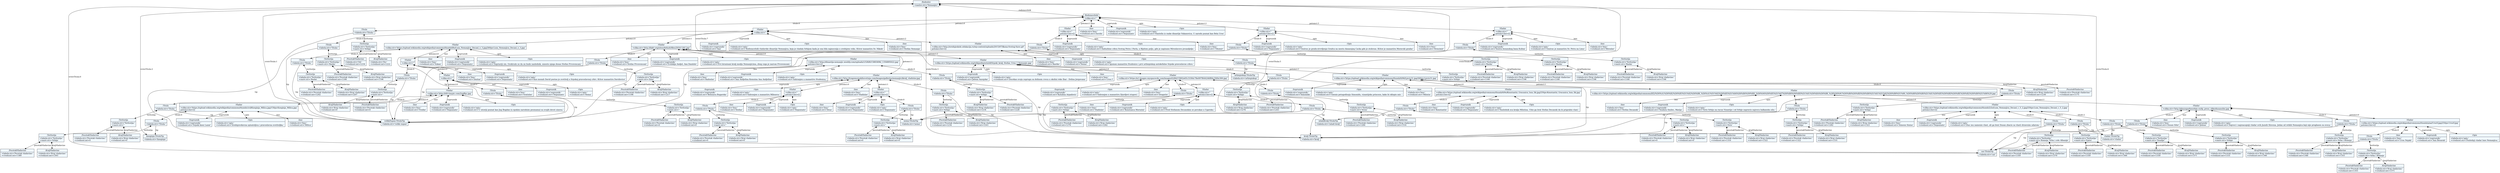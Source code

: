 
    digraph xtext {
    fontname = "Bitstream Vera Sans"
    fontsize = 8
    node[
        shape=record,
        style=filled,
        fillcolor=aliceblue
    ]
    nodesep = 0.3
    edge[dir=black,arrowtail=empty]


68689088 -> 68752776 [label="vrsteTitula:0" arrowtail=diamond dir=both]
68752776[label="{car:TitulaTip|+labela:str='car'\l}"]
68689088 -> 68920656 [label="vrsteTitula:1" arrowtail=diamond dir=both]
68920656[label="{velikiZupan:TitulaTip|+labela:str='veliki zupan'\l}"]
68689088 -> 68920992 [label="vrsteTitula:2" arrowtail=diamond dir=both]
68920992[label="{kneginja:TitulaTip|+labela:str='kneginja'\l}"]
68689088 -> 68921328 [label="vrsteTitula:3" arrowtail=diamond dir=both]
68921328[label="{kralj:TitulaTip|+labela:str='kralj'\l}"]
68689088 -> 68921384 [label="vrsteTitula:4" arrowtail=diamond dir=both]
68921384[label="{nema:TitulaTip|+labela:str='nema'\l}"]
68689088 -> 68921552 [label="vrsteTitula:5" arrowtail=diamond dir=both]
68921552[label="{mladiKralj:TitulaTip|+labela:str='mladi kralj'\l}"]
68689088 -> 68921664 [label="vrsteTitula:6" arrowtail=diamond dir=both]
68921664[label="{vladar:TitulaTip|+labela:str='vladar'\l}"]
68689088 -> 68921776 [label="vrsteTitula:7" arrowtail=diamond dir=both]
68921776[label="{arhiepiskop:TitulaTip|+labela:str='arhiepiskop'\l}"]
68689088 -> 68753224 [label="rodonacelnik" arrowtail=diamond dir=both]
68753224 -> 68922000 [label="ime" arrowtail=diamond dir=both]
68922000[label="{:Ime|+labela:str='Ime:'\l+vrednost:str='Zavida'\l}"]
68753224 -> 68922112 [label="supruznik" arrowtail=diamond dir=both]
68922112[label="{:Supruznik|+labela:str='supruznik:'\l+vrednost:str='Nepoznato'\l}"]
68753224 -> 68922056 [label="opis" arrowtail=diamond dir=both]
68922056[label="{:Opis|+labela:str='opis:'\l+vrednost:str='Vlastelin iz raske dinastije Vukanovica. U narodu poznat kao Bela Uros'\l}"]
68753224 -> 68922336 [label="titule:0" arrowtail=diamond dir=both]
68922336 -> 68752776 [label="tip" ]
68922336 -> 68922616 [label="teritorija" arrowtail=diamond dir=both]
68922616 -> 68922784 [label="pocetakVladavine" arrowtail=diamond dir=both]
68922784[label="{:PocetakVladavine|+labela:str='Od:'\l+vrednost:int=1234\l}"]
68922616 -> 68922896 [label="krajVladavine" arrowtail=diamond dir=both]
68922896[label="{:KrajVladavine|+labela:str='Do:'\l+vrednost:int=1222\l}"]
68922616[label="{:Teritorija|+labela:str='Teritorija:'\l+naziv:str='Srbija'\l}"]
68922336[label="{:Titula|+labela:str='Titula:'\l}"]
68753224 -> 68922504 [label="potomci:0" arrowtail=diamond dir=both]
68922504 -> 68922728 [label="ime" arrowtail=diamond dir=both]
68922728[label="{:Ime|+labela:str='Ime:'\l+vrednost:str='Stefan Nemanja'\l}"]
68922504 -> 68923120 [label="supruznik" arrowtail=diamond dir=both]
68923120[label="{:Supruznik|+labela:str='supruznik:'\l+vrednost:str='Ana'\l}"]
68922504 -> 68922952 [label="opis" arrowtail=diamond dir=both]
68922952[label="{:Opis|+labela:str='opis:'\l+vrednost:str='Rodonacelnik vladarske dinastije Nemanjica, koja je vladala Srbijom kada je ona bila najmocnija u srednjem veku. Ktiror manastira Sv. Nikole'\l}"]
68922504 -> 68923176 [label="titule:0" arrowtail=diamond dir=both]
68923176 -> 68920656 [label="tip" ]
68923176 -> 68997416 [label="teritorija" arrowtail=diamond dir=both]
68997416 -> 68997584 [label="pocetakVladavine" arrowtail=diamond dir=both]
68997584[label="{:PocetakVladavine|+labela:str='Pocetak vladavine:'\l+vrednost:int=1166\l}"]
68997416 -> 68997696 [label="krajVladavine" arrowtail=diamond dir=both]
68997696[label="{:KrajVladavine|+labela:str='Kraj vladavine:'\l+vrednost:int=1196\l}"]
68997416[label="{:Teritorija|+labela:str='Teritorija:'\l+naziv:str='Raska'\l}"]
68923176[label="{:Titula|+labela:str='Titula:'\l}"]
68922504 -> 68997304 [label="potomci:0" arrowtail=diamond dir=both]
68997304 -> 68997528 [label="ime" arrowtail=diamond dir=both]
68997528[label="{:Ime|+labela:str='Ime:'\l+vrednost:str='Vukan'\l}"]
68997304 -> 68997808 [label="supruznik" arrowtail=diamond dir=both]
68997808[label="{:Supruznik|+labela:str='supruznik:'\l+vrednost:str='Nepoznato'\l}"]
68997304 -> 68997752 [label="opis" arrowtail=diamond dir=both]
68997752[label="{:Opis|+labela:str='opis:'\l+vrednost:str='Najstariji sin. Ocekivalo se da on bude naslednik, umesto njega dosao Stefan Prvovencani.'\l}"]
68997304 -> 68998032 [label="titule:0" arrowtail=diamond dir=both]
68998032 -> 68920656 [label="tip" ]
68998032 -> 68998312 [label="teritorija" arrowtail=diamond dir=both]
68998312 -> 68998480 [label="pocetakVladavine" arrowtail=diamond dir=both]
68998480[label="{:PocetakVladavine|+labela:str='Pocetak vladavine:'\l+vrednost:int=1202\l}"]
68998312 -> 68998592 [label="krajVladavine" arrowtail=diamond dir=both]
68998592[label="{:KrajVladavine|+labela:str='Kraj vladavine:'\l+vrednost:int=1207\l}"]
68998312[label="{:Teritorija|+labela:str='Teritorija:'\l+naziv:str='Raska'\l}"]
68998032[label="{:Titula|+labela:str='Titula:'\l}"]
68997304 -> 68998200 [label="potomci:0" arrowtail=diamond dir=both]
68998200 -> 68998424 [label="ime" arrowtail=diamond dir=both]
68998424[label="{:Ime|+labela:str='Ime:'\l+vrednost:str='Dmitar'\l}"]
68998200 -> 68998704 [label="supruznik" arrowtail=diamond dir=both]
68998704[label="{:Supruznik|+labela:str='supruznik:'\l+vrednost:str='Nepoznato'\l}"]
68998200 -> 68998648 [label="opis" arrowtail=diamond dir=both]
68998648[label="{:Opis|+labela:str='opis:'\l+vrednost:str='Kao monah David postao je svetitelj u Srpskoj pravoslavnoj crkvi. Ktitor manastira Davidovice'\l}"]
68998200 -> 68998928 [label="titule:0" arrowtail=diamond dir=both]
68998928 -> 68920656 [label="tip" ]
68998928 -> 68999208 [label="teritorija" arrowtail=diamond dir=both]
68999208 -> 68999376 [label="pocetakVladavine" arrowtail=diamond dir=both]
68999376[label="{:PocetakVladavine|+labela:str='Pocetak vladavine:'\l+vrednost:int=0\l}"]
68999208 -> 68999432 [label="krajVladavine" arrowtail=diamond dir=both]
68999432[label="{:KrajVladavine|+labela:str='Kraj vladavine:'\l+vrednost:int=0\l}"]
68999208[label="{:Teritorija|+labela:str='Teritorija:'\l+naziv:str=''\l}"]
68998928[label="{:Titula|+labela:str='Titula:'\l}"]
68998200 -> 68999096 [label="potomci:0" arrowtail=diamond dir=both]
68999096 -> 68999320 [label="ime" arrowtail=diamond dir=both]
68999320[label="{:Ime|+labela:str='Ime:'\l+vrednost:str='Vratislav'\l}"]
68999096 -> 68999544 [label="supruznik" arrowtail=diamond dir=both]
68999544[label="{:Supruznik|+labela:str='supruznik:'\l+vrednost:str='Nepoznato'\l}"]
68999096 -> 68999488 [label="opis" arrowtail=diamond dir=both]
68999488[label="{:Opis|+labela:str='opis:'\l+vrednost:str='Nema'\l}"]
68999096 -> 68999656 [label="titule:0" arrowtail=diamond dir=both]
68999656 -> 68920656 [label="tip" ]
68999656 -> 69000048 [label="teritorija" arrowtail=diamond dir=both]
69000048 -> 69000216 [label="pocetakVladavine" arrowtail=diamond dir=both]
69000216[label="{:PocetakVladavine|+labela:str='Pocetak vladavine:'\l+vrednost:int=0\l}"]
69000048 -> 69000272 [label="krajVladavine" arrowtail=diamond dir=both]
69000272[label="{:KrajVladavine|+labela:str='Kraj vladavine:'\l+vrednost:int=0\l}"]
69000048[label="{:Teritorija|+labela:str='Teritorija:'\l+naziv:str=''\l}"]
68999656[label="{:Titula|+labela:str='Titula:'\l}"]
68999096 -> 68999880 [label="potomci:0" arrowtail=diamond dir=both]
68999880 -> 69000160 [label="ime" arrowtail=diamond dir=both]
69000160[label="{:Ime|+labela:str='Ime:'\l+vrednost:str='Vratko'\l}"]
68999880 -> 69000384 [label="supruznik" arrowtail=diamond dir=both]
69000384[label="{:Supruznik|+labela:str='supruznik:'\l+vrednost:str='Nepoznato'\l}"]
68999880 -> 69000328 [label="opis" arrowtail=diamond dir=both]
69000328[label="{:Opis|+labela:str='opis:'\l+vrednost:str='U istoriji poznat kao Jug Bogdan (u epskim narodnim pesmama) sa svojih devet sinova.'\l}"]
68999880 -> 69000608 [label="titule:0" arrowtail=diamond dir=both]
69000608 -> 68920656 [label="tip" ]
69000608 -> 69000888 [label="teritorija" arrowtail=diamond dir=both]
69000888 -> 69001056 [label="pocetakVladavine" arrowtail=diamond dir=both]
69001056[label="{:PocetakVladavine|+labela:str='Pocetak vladavine:'\l+vrednost:int=0\l}"]
69000888 -> 69001112 [label="krajVladavine" arrowtail=diamond dir=both]
69001112[label="{:KrajVladavine|+labela:str='Kraj vladavine:'\l+vrednost:int=0\l}"]
69000888[label="{:Teritorija|+labela:str='Teritorija:'\l+naziv:str=''\l}"]
69000608[label="{:Titula|+labela:str='Titula:'\l}"]
68999880 -> 69000776 [label="potomci:0" arrowtail=diamond dir=both]
69000776 -> 69001000 [label="ime" arrowtail=diamond dir=both]
69001000[label="{:Ime|+labela:str='Ime:'\l+vrednost:str='Milica'\l}"]
69000776 -> 69001168 [label="supruznik" arrowtail=diamond dir=both]
69001168[label="{:Supruznik|+labela:str='supruznik:'\l+vrednost:str='Srpski knez Lazar'\l}"]
69000776 -> 69005384 [label="opis" arrowtail=diamond dir=both]
69005384[label="{:Opis|+labela:str='opis:'\l+vrednost:str='Srednjovekovna spisateljica i pravoslavna svetiteljka.'\l}"]
69000776 -> 69005608 [label="titule:0" arrowtail=diamond dir=both]
69005608 -> 68920992 [label="tip" ]
69005608 -> 69005888 [label="teritorija" arrowtail=diamond dir=both]
69005888 -> 69006056 [label="pocetakVladavine" arrowtail=diamond dir=both]
69006056[label="{:PocetakVladavine|+labela:str='Pocetak vladavine:'\l+vrednost:int=1389\l}"]
69005888 -> 69006168 [label="krajVladavine" arrowtail=diamond dir=both]
69006168[label="{:KrajVladavine|+labela:str='Kraj vladavine:'\l+vrednost:int=1393\l}"]
69005888[label="{:Teritorija|+labela:str='Teritorija:'\l+naziv:str='Srbija'\l}"]
69005608[label="{:Titula|+labela:str='Titula:'\l}"]
69000776[label="{:Vladar|+slika:str='https://upload.wikimedia.org/wikipedia/commons/thumb/c/cd/Kneginja_Milica.jpg/150px-Kneginja_Milica.jpg'\lpotomci:list=[]\l}"]
68999880[label="{:Vladar|+slika:str='http://i49.tinypic.com/2zgffqc.jpg'\l}"]
68999096[label="{:Vladar|+slika:str=''\l}"]
68998200[label="{:Vladar|+slika:str=''\l}"]
68997304[label="{:Vladar|+slika:str='https://upload.wikimedia.org/wikipedia/commons/thumb/f/fe/Loza_Nemanjica_Decani_e_3.jpg/260px-Loza_Nemanjica_Decani_e_3.jpg'\l}"]
68922504 -> 68997472 [label="potomci:1" arrowtail=diamond dir=both]
68997472 -> 68998368 [label="ime" arrowtail=diamond dir=both]
68998368[label="{:Ime|+labela:str='Ime:'\l+vrednost:str='Stefan Prvovencani'\l}"]
68997472 -> 68999264 [label="supruznik" arrowtail=diamond dir=both]
68999264[label="{:Supruznik|+labela:str='supruznik:'\l+vrednost:str='Evdokija Andjel, Ana Dandolo'\l}"]
68997472 -> 68998872 [label="opis" arrowtail=diamond dir=both]
68998872[label="{:Opis|+labela:str='opis:'\l+vrednost:str='Prvi krunisani kralj medju Nemanjicima, zbog cega je nazvan Prvovencani.'\l}"]
68997472 -> 69000104 [label="titule:0" arrowtail=diamond dir=both]
69000104 -> 68920656 [label="tip" ]
69000104 -> 69006000 [label="teritorija" arrowtail=diamond dir=both]
69006000 -> 69006336 [label="pocetakVladavine" arrowtail=diamond dir=both]
69006336[label="{:PocetakVladavine|+labela:str='Pocetak vladavine:'\l+vrednost:int=1196\l}"]
69006000 -> 69006448 [label="krajVladavine" arrowtail=diamond dir=both]
69006448[label="{:KrajVladavine|+labela:str='Kraj vladavine:'\l+vrednost:int=1217\l}"]
69006000[label="{:Teritorija|+labela:str='Teritorija:'\l+naziv:str='Zeta'\l}"]
69000104[label="{:Titula|+labela:str='Titula:'\l}"]
68997472 -> 69005776 [label="potomci:0" arrowtail=diamond dir=both]
69005776 -> 69006280 [label="ime" arrowtail=diamond dir=both]
69006280[label="{:Ime|+labela:str='Ime:'\l+vrednost:str='Radoslav'\l}"]
69005776 -> 69006560 [label="supruznik" arrowtail=diamond dir=both]
69006560[label="{:Supruznik|+labela:str='supruznik:'\l+vrednost:str='Ana Andjelina Komnina Ana Andjelina'\l}"]
69005776 -> 69006504 [label="opis" arrowtail=diamond dir=both]
69006504[label="{:Opis|+labela:str='opis:'\l+vrednost:str='Sahranjen u manastiru Studenica.'\l}"]
69005776 -> 69006672 [label="titule:0" arrowtail=diamond dir=both]
69006672 -> 68921328 [label="tip" ]
69006672 -> 69007008 [label="teritorija" arrowtail=diamond dir=both]
69007008 -> 69007176 [label="pocetakVladavine" arrowtail=diamond dir=both]
69007176[label="{:PocetakVladavine|+labela:str='Pocetak vladavine:'\l+vrednost:int=1228\l}"]
69007008 -> 69007288 [label="krajVladavine" arrowtail=diamond dir=both]
69007288[label="{:KrajVladavine|+labela:str='Kraj vladavine:'\l+vrednost:int=1234\l}"]
69007008[label="{:Teritorija|+labela:str='Teritorija:'\l+naziv:str='Srbija'\l}"]
69006672[label="{:Titula|+labela:str='Titula:'\l}"]
69005776[label="{:Vladar|+slika:str='http://dinastija-nemanjic.weebly.com/uploads/1/5/8/8/15883696/_1356895022.jpg'\lpotomci:list=[]\l}"]
68997472 -> 69006224 [label="potomci:1" arrowtail=diamond dir=both]
69006224 -> 69006896 [label="ime" arrowtail=diamond dir=both]
69006896[label="{:Ime|+labela:str='Ime:'\l+vrednost:str='Vladislav'\l}"]
69006224 -> 69007120 [label="supruznik" arrowtail=diamond dir=both]
69007120[label="{:Supruznik|+labela:str='supruznik:'\l+vrednost:str='Belosava Bugarska'\l}"]
69006224 -> 69007064 [label="opis" arrowtail=diamond dir=both]
69007064[label="{:Opis|+labela:str='opis:'\l+vrednost:str='Sahranjen u manastiru Mileseva.'\l}"]
69006224 -> 69007400 [label="titule:0" arrowtail=diamond dir=both]
69007400 -> 68921328 [label="tip" ]
69007400 -> 69007736 [label="teritorija" arrowtail=diamond dir=both]
69007736 -> 69007904 [label="pocetakVladavine" arrowtail=diamond dir=both]
69007904[label="{:PocetakVladavine|+labela:str='Pocetak vladavine:'\l+vrednost:int=1234\l}"]
69007736 -> 69008016 [label="krajVladavine" arrowtail=diamond dir=both]
69008016[label="{:KrajVladavine|+labela:str='Kraj vladavine:'\l+vrednost:int=1243\l}"]
69007736[label="{:Teritorija|+labela:str='Teritorija:'\l+naziv:str='Srbija'\l}"]
69007400[label="{:Titula|+labela:str='Titula:'\l}"]
69006224 -> 69007624 [label="potomci:0" arrowtail=diamond dir=both]
69007624 -> 69007848 [label="ime" arrowtail=diamond dir=both]
69007848[label="{:Ime|+labela:str='Ime:'\l+vrednost:str='Stefan'\l}"]
69007624 -> 69008128 [label="supruznik" arrowtail=diamond dir=both]
69008128[label="{:Supruznik|+labela:str='supruznik:'\l+vrednost:str='Nepoznato'\l}"]
69007624 -> 69008072 [label="opis" arrowtail=diamond dir=both]
69008072[label="{:Opis|+labela:str='opis:'\l+vrednost:str='Nepoznato'\l}"]
69007624 -> 69008352 [label="titule:0" arrowtail=diamond dir=both]
69008352 -> 68921384 [label="tip" ]
69008352 -> 69008632 [label="teritorija" arrowtail=diamond dir=both]
69008632 -> 69008800 [label="pocetakVladavine" arrowtail=diamond dir=both]
69008800[label="{:PocetakVladavine|+labela:str='Pocetak vladavine:'\l+vrednost:int=0\l}"]
69008632 -> 69008856 [label="krajVladavine" arrowtail=diamond dir=both]
69008856[label="{:KrajVladavine|+labela:str='Kraj vladavine:'\l+vrednost:int=0\l}"]
69008632[label="{:Teritorija|+labela:str='Teritorija:'\l+naziv:str=''\l}"]
69008352[label="{:Titula|+labela:str='Titula:'\l}"]
69007624[label="{:Vladar|+slika:str=''\lpotomci:list=[]\l}"]
69006224 -> 69007792 [label="potomci:1" arrowtail=diamond dir=both]
69007792 -> 69008520 [label="ime" arrowtail=diamond dir=both]
69008520[label="{:Ime|+labela:str='Ime:'\l+vrednost:str='Desa'\l}"]
69007792 -> 69008744 [label="supruznik" arrowtail=diamond dir=both]
69008744[label="{:Supruznik|+labela:str='supruznik:'\l+vrednost:str='Nepoznato'\l}"]
69007792 -> 69008688 [label="opis" arrowtail=diamond dir=both]
69008688[label="{:Opis|+labela:str='opis:'\l+vrednost:str='Nepoznato'\l}"]
69007792 -> 69009080 [label="titule:0" arrowtail=diamond dir=both]
69009080 -> 68921384 [label="tip" ]
69009080 -> 69009360 [label="teritorija" arrowtail=diamond dir=both]
69009360 -> 69009592 [label="pocetakVladavine" arrowtail=diamond dir=both]
69009592[label="{:PocetakVladavine|+labela:str='Pocetak vladavine:'\l+vrednost:int=0\l}"]
69009360 -> 69009648 [label="krajVladavine" arrowtail=diamond dir=both]
69009648[label="{:KrajVladavine|+labela:str='Kraj vladavine:'\l+vrednost:int=0\l}"]
69009360[label="{:Teritorija|+labela:str='Teritorija:'\l+naziv:str=''\l}"]
69009080[label="{:Titula|+labela:str='Titula:'\l}"]
69007792[label="{:Vladar|+slika:str=''\lpotomci:list=[]\l}"]
69006224[label="{:Vladar|+slika:str='http://tragomsrpskihsvetinja.com/images/galleries/nemanjici/kralj_vladislav.jpg'\l}"]
68997472 -> 69006728 [label="potomci:2" arrowtail=diamond dir=both]
69006728 -> 69008296 [label="ime" arrowtail=diamond dir=both]
69008296[label="{:Ime|+labela:str='Ime:'\l+vrednost:str='Uros I'\l}"]
69006728 -> 69009248 [label="supruznik" arrowtail=diamond dir=both]
69009248[label="{:Supruznik|+labela:str='supruznik:'\l+vrednost:str='Jelena Anzujska'\l}"]
69006728 -> 69009024 [label="opis" arrowtail=diamond dir=both]
69009024[label="{:Opis|+labela:str='opis:'\l+vrednost:str='Docekao svoju suprugu sa dolinom cveca u okolini reke Ibar - Dolina Jorgovana'\l}"]
69006728 -> 69009760 [label="titule:0" arrowtail=diamond dir=both]
69009760 -> 68921328 [label="tip" ]
69009760 -> 69010040 [label="teritorija" arrowtail=diamond dir=both]
69010040 -> 69010208 [label="pocetakVladavine" arrowtail=diamond dir=both]
69010208[label="{:PocetakVladavine|+labela:str='Pocetak vladavine:'\l+vrednost:int=1243\l}"]
69010040 -> 69010320 [label="krajVladavine" arrowtail=diamond dir=both]
69010320[label="{:KrajVladavine|+labela:str='Kraj vladavine:'\l+vrednost:int=1276\l}"]
69010040[label="{:Teritorija|+labela:str='Teritorija:'\l+naziv:str='Srbija'\l}"]
69009760[label="{:Titula|+labela:str='Titula:'\l}"]
69006728 -> 69009928 [label="potomci:0" arrowtail=diamond dir=both]
69009928 -> 69010152 [label="ime" arrowtail=diamond dir=both]
69010152[label="{:Ime|+labela:str='Ime:'\l+vrednost:str='Dragutin'\l}"]
69009928 -> 69010432 [label="supruznik" arrowtail=diamond dir=both]
69010432[label="{:Supruznik|+labela:str='supruznik:'\l+vrednost:str='Katalina Arpadovic'\l}"]
69009928 -> 69010376 [label="opis" arrowtail=diamond dir=both]
69010376[label="{:Opis|+labela:str='opis:'\l+vrednost:str='Sahranjen u manastiru Djurdjevi stupovi.'\l}"]
69009928 -> 69010544 [label="titule:0" arrowtail=diamond dir=both]
69010544 -> 68921328 [label="tip" ]
69010544 -> 69010880 [label="teritorija" arrowtail=diamond dir=both]
69010880 -> 69011048 [label="pocetakVladavine" arrowtail=diamond dir=both]
69011048[label="{:PocetakVladavine|+labela:str='Pocetak vladavine:'\l+vrednost:int=1276\l}"]
69010880 -> 69011160 [label="krajVladavine" arrowtail=diamond dir=both]
69011160[label="{:KrajVladavine|+labela:str='Kraj vladavine:'\l+vrednost:int=1282\l}"]
69010880[label="{:Teritorija|+labela:str='Teritorija:'\l+naziv:str='Srbija'\l}"]
69010544[label="{:Titula|+labela:str='Titula:'\l}"]
69009928 -> 69010768 [label="titule:1" arrowtail=diamond dir=both]
69010768 -> 68921328 [label="tip" ]
69010768 -> 69011272 [label="teritorija" arrowtail=diamond dir=both]
69011272 -> 69011440 [label="pocetakVladavine" arrowtail=diamond dir=both]
69011440[label="{:PocetakVladavine|+labela:str='Pocetak vladavine:'\l+vrednost:int=1284\l}"]
69011272 -> 69011552 [label="krajVladavine" arrowtail=diamond dir=both]
69011552[label="{:KrajVladavine|+labela:str='Kraj vladavine:'\l+vrednost:int=1316\l}"]
69011272[label="{:Teritorija|+labela:str='Teritorija:'\l+naziv:str='Srem'\l}"]
69010768[label="{:Titula|+labela:str='Titula:'\l}"]
69009928 -> 69010936 [label="potomci:0" arrowtail=diamond dir=both]
69010936 -> 69011384 [label="ime" arrowtail=diamond dir=both]
69011384[label="{:Ime|+labela:str='Ime:'\l+vrednost:str='Vladislav'\l}"]
69010936 -> 69011664 [label="supruznik" arrowtail=diamond dir=both]
69011664[label="{:Supruznik|+labela:str='supruznik:'\l+vrednost:str='Konstanca Morozini'\l}"]
69010936 -> 69011608 [label="opis" arrowtail=diamond dir=both]
69011608[label="{:Opis|+labela:str='opis:'\l+vrednost:str='Pred Stefanom Decanskim se povukao u Ugarsku.'\l}"]
69010936 -> 69011776 [label="titule:0" arrowtail=diamond dir=both]
69011776 -> 68921384 [label="tip" ]
69011776 -> 69012112 [label="teritorija" arrowtail=diamond dir=both]
69012112 -> 69012280 [label="pocetakVladavine" arrowtail=diamond dir=both]
69012280[label="{:PocetakVladavine|+labela:str='Pocetak vladavine:'\l+vrednost:int=0\l}"]
69012112 -> 69012336 [label="krajVladavine" arrowtail=diamond dir=both]
69012336[label="{:KrajVladavine|+labela:str='Kraj vladavine:'\l+vrednost:int=0\l}"]
69012112[label="{:Teritorija|+labela:str='Teritorija:'\l+naziv:str=''\l}"]
69011776[label="{:Titula|+labela:str='Titula:'\l}"]
69010936[label="{:Vladar|+slika:str=''\lpotomci:list=[]\l}"]
69009928[label="{:Vladar|+slika:str='https://a1-images.myspacecdn.com/images02/84/15902e65c31f44c78e097f644246f84c/300x300.jpg'\l}"]
69006728 -> 69010096 [label="potomci:1" arrowtail=diamond dir=both]
69010096 -> 69011328 [label="ime" arrowtail=diamond dir=both]
69011328[label="{:Ime|+labela:str='Ime:'\l+vrednost:str='Milutin'\l}"]
69010096 -> 69012000 [label="supruznik" arrowtail=diamond dir=both]
69012000[label="{:Supruznik|+labela:str='supruznik:'\l+vrednost:str='Simonida'\l}"]
69010096 -> 69011832 [label="opis" arrowtail=diamond dir=both]
69011832[label="{:Opis|+labela:str='opis:'\l+vrednost:str='Ozenio petogodisnju Simonidu, vizantijsku princezu, kako bi sklopio mir. '\l}"]
69010096 -> 69012448 [label="titule:0" arrowtail=diamond dir=both]
69012448 -> 68921328 [label="tip" ]
69012448 -> 69012728 [label="teritorija" arrowtail=diamond dir=both]
69012728 -> 69012896 [label="pocetakVladavine" arrowtail=diamond dir=both]
69012896[label="{:PocetakVladavine|+labela:str='Pocetak vladavine:'\l+vrednost:int=1282\l}"]
69012728 -> 69013008 [label="krajVladavine" arrowtail=diamond dir=both]
69013008[label="{:KrajVladavine|+labela:str='Kraj vladavine:'\l+vrednost:int=1321\l}"]
69012728[label="{:Teritorija|+labela:str='Teritorija:'\l+naziv:str='Srbija'\l}"]
69012448[label="{:Titula|+labela:str='Titula:'\l}"]
69010096 -> 69012616 [label="potomci:0" arrowtail=diamond dir=both]
69012616 -> 69012840 [label="ime" arrowtail=diamond dir=both]
69012840[label="{:Ime|+labela:str='Ime:'\l+vrednost:str='Konstantin'\l}"]
69012616 -> 69013120 [label="supruznik" arrowtail=diamond dir=both]
69013120[label="{:Supruznik|+labela:str='supruznik:'\l+vrednost:str='Nepoznato'\l}"]
69012616 -> 69013064 [label="opis" arrowtail=diamond dir=both]
69013064[label="{:Opis|+labela:str='opis:'\l+vrednost:str='Naslednik oca kralja Milutina. Ubio ga brat Stefan Decanski da bi prigrabio vlast.'\l}"]
69012616 -> 69013232 [label="titule:0" arrowtail=diamond dir=both]
69013232 -> 68921552 [label="tip" ]
69013232 -> 69021824 [label="teritorija" arrowtail=diamond dir=both]
69021824 -> 69021992 [label="pocetakVladavine" arrowtail=diamond dir=both]
69021992[label="{:PocetakVladavine|+labela:str='Pocetak vladavine:'\l+vrednost:int=1316\l}"]
69021824 -> 69022104 [label="krajVladavine" arrowtail=diamond dir=both]
69022104[label="{:KrajVladavine|+labela:str='Kraj vladavine:'\l+vrednost:int=1322\l}"]
69021824[label="{:Teritorija|+labela:str='Teritorija:'\l+naziv:str='Zeta'\l}"]
69013232[label="{:Titula|+labela:str='Titula:'\l}"]
69012616[label="{:Vladar|+slika:str='https://upload.wikimedia.org/wikipedia/commons/thumb/0/0e/Konstantin_Gracanica_loza_lik.jpg/250px-Konstantin_Gracanica_loza_lik.jpg'\lpotomci:list=[]\l}"]
69010096 -> 69012784 [label="potomci:1" arrowtail=diamond dir=both]
69012784 -> 69013456 [label="ime" arrowtail=diamond dir=both]
69013456[label="{:Ime|+labela:str='Ime:'\l+vrednost:str='Stefan Decanski'\l}"]
69012784 -> 69021936 [label="supruznik" arrowtail=diamond dir=both]
69021936[label="{:Supruznik|+labela:str='supruznik:'\l+vrednost:str='Teodora Smilec, Marija'\l}"]
69012784 -> 69021880 [label="opis" arrowtail=diamond dir=both]
69021880[label="{:Opis|+labela:str='opis:'\l+vrednost:str='Sirio Srbiju na racun Vizantije i od Srbije napravio najvecu balkansku silu.'\l}"]
69012784 -> 69022216 [label="titule:0" arrowtail=diamond dir=both]
69022216 -> 68921328 [label="tip" ]
69022216 -> 69022552 [label="teritorija" arrowtail=diamond dir=both]
69022552 -> 69022720 [label="pocetakVladavine" arrowtail=diamond dir=both]
69022720[label="{:PocetakVladavine|+labela:str='Pocetak vladavine:'\l+vrednost:int=1322\l}"]
69022552 -> 69022832 [label="krajVladavine" arrowtail=diamond dir=both]
69022832[label="{:KrajVladavine|+labela:str='Kraj vladavine:'\l+vrednost:int=1331\l}"]
69022552[label="{:Teritorija|+labela:str='Teritorija:'\l+naziv:str='Srbija'\l}"]
69022216[label="{:Titula|+labela:str='Titula:'\l}"]
69012784 -> 69022440 [label="potomci:0" arrowtail=diamond dir=both]
69022440 -> 69022664 [label="ime" arrowtail=diamond dir=both]
69022664[label="{:Ime|+labela:str='Ime:'\l+vrednost:str='Simeon Sinisa'\l}"]
69022440 -> 69022944 [label="supruznik" arrowtail=diamond dir=both]
69022944[label="{:Supruznik|+labela:str='supruznik:'\l+vrednost:str='Nepoznato'\l}"]
69022440 -> 69022888 [label="opis" arrowtail=diamond dir=both]
69022888[label="{:Opis|+labela:str='opis:'\l+vrednost:str='Otac mu namenio vlast, ali ga brat Dusan zbacio sa vlasti drzavnim udarom.'\l}"]
69022440 -> 69023056 [label="titule:0" arrowtail=diamond dir=both]
69023056 -> 68752776 [label="tip" ]
69023056 -> 69023392 [label="teritorija" arrowtail=diamond dir=both]
69023392 -> 69023560 [label="pocetakVladavine" arrowtail=diamond dir=both]
69023560[label="{:PocetakVladavine|+labela:str='Pocetak vladavine:'\l+vrednost:int=1359\l}"]
69023392 -> 69023616 [label="krajVladavine" arrowtail=diamond dir=both]
69023616[label="{:KrajVladavine|+labela:str='Kraj vladavine:'\l+vrednost:int=1370\l}"]
69023392[label="{:Teritorija|+labela:str='Teritorija:'\l+naziv:str='Romeja, Srba i cele Albanije'\l}"]
69023056[label="{:Titula|+labela:str='Titula:'\l}"]
69022440 -> 69023280 [label="titule:1" arrowtail=diamond dir=both]
69023280 -> 68921664 [label="tip" ]
69023280 -> 69023728 [label="teritorija" arrowtail=diamond dir=both]
69023728 -> 69023896 [label="pocetakVladavine" arrowtail=diamond dir=both]
69023896[label="{:PocetakVladavine|+labela:str='Pocetak vladavine:'\l+vrednost:int=1359\l}"]
69023728 -> 69024008 [label="krajVladavine" arrowtail=diamond dir=both]
69024008[label="{:KrajVladavine|+labela:str='Kraj vladavine:'\l+vrednost:int=1366\l}"]
69023728[label="{:Teritorija|+labela:str='Teritorija:'\l+naziv:str='Epira'\l}"]
69023280[label="{:Titula|+labela:str='Titula:'\l}"]
69022440 -> 69023448 [label="titule:2" arrowtail=diamond dir=both]
69023448 -> 68921664 [label="tip" ]
69023448 -> 69024120 [label="teritorija" arrowtail=diamond dir=both]
69024120 -> 69024288 [label="pocetakVladavine" arrowtail=diamond dir=both]
69024288[label="{:PocetakVladavine|+labela:str='Pocetak vladavine:'\l+vrednost:int=1359\l}"]
69024120 -> 69024344 [label="krajVladavine" arrowtail=diamond dir=both]
69024344[label="{:KrajVladavine|+labela:str='Kraj vladavine:'\l+vrednost:int=1371\l}"]
69024120[label="{:Teritorija|+labela:str='Teritorija:'\l+naziv:str='Tesalije'\l}"]
69023448[label="{:Titula|+labela:str='Titula:'\l}"]
69022440[label="{:Vladar|+slika:str='https://upload.wikimedia.org/wikipedia/commons/thumb/2/2e/Loza_Nemanjica_Decani_c_5_2.jpg/250px-Loza_Nemanjica_Decani_c_5_2.jpg'\lpotomci:list=[]\l}"]
69012784 -> 69022608 [label="potomci:1" arrowtail=diamond dir=both]
69022608 -> 69023784 [label="ime" arrowtail=diamond dir=both]
69023784[label="{:Ime|+labela:str='Ime:'\l+vrednost:str='Dusan Silni'\l}"]
69022608 -> 69024232 [label="supruznik" arrowtail=diamond dir=both]
69024232[label="{:Supruznik|+labela:str='supruznik:'\l+vrednost:str='Jelena'\l}"]
69022608 -> 69024176 [label="opis" arrowtail=diamond dir=both]
69024176[label="{:Opis|+labela:str='opis:'\l+vrednost:str='Najveci i najznacajniji vladar svih Juznih Slovena. Jedan od retkih Nemanjica koji nije proglasen za sveca.'\l}"]
69022608 -> 69024456 [label="titule:0" arrowtail=diamond dir=both]
69024456 -> 68921328 [label="tip" ]
69024456 -> 69024848 [label="teritorija" arrowtail=diamond dir=both]
69024848 -> 69025016 [label="pocetakVladavine" arrowtail=diamond dir=both]
69025016[label="{:PocetakVladavine|+labela:str='Pocetak vladavine:'\l+vrednost:int=1331\l}"]
69024848 -> 69025128 [label="krajVladavine" arrowtail=diamond dir=both]
69025128[label="{:KrajVladavine|+labela:str='Kraj vladavine:'\l+vrednost:int=1346\l}"]
69024848[label="{:Teritorija|+labela:str='Teritorija:'\l+naziv:str='Srbija'\l}"]
69024456[label="{:Titula|+labela:str='Titula:'\l}"]
69022608 -> 69024736 [label="titule:1" arrowtail=diamond dir=both]
69024736 -> 68752776 [label="tip" ]
69024736 -> 69025240 [label="teritorija" arrowtail=diamond dir=both]
69025240 -> 69025408 [label="pocetakVladavine" arrowtail=diamond dir=both]
69025408[label="{:PocetakVladavine|+labela:str='Pocetak vladavine:'\l+vrednost:int=1346\l}"]
69025240 -> 69025464 [label="krajVladavine" arrowtail=diamond dir=both]
69025464[label="{:KrajVladavine|+labela:str='Kraj vladavine:'\l+vrednost:int=1355\l}"]
69025240[label="{:Teritorija|+labela:str='Teritorija:'\l+naziv:str='Srba i Romeja'\l}"]
69024736[label="{:Titula|+labela:str='Titula:'\l}"]
69022608 -> 69024904 [label="potomci:0" arrowtail=diamond dir=both]
69024904 -> 69025352 [label="ime" arrowtail=diamond dir=both]
69025352[label="{:Ime|+labela:str='Ime:'\l+vrednost:str='Uros Nejaki'\l}"]
69024904 -> 69025576 [label="supruznik" arrowtail=diamond dir=both]
69025576[label="{:Supruznik|+labela:str='supruznik:'\l+vrednost:str='Ana Besarab'\l}"]
69024904 -> 69025520 [label="opis" arrowtail=diamond dir=both]
69025520[label="{:Opis|+labela:str='opis:'\l+vrednost:str='Poslednji vladar loze Nemanjica.'\l}"]
69024904 -> 69025688 [label="titule:0" arrowtail=diamond dir=both]
69025688 -> 68752776 [label="tip" ]
69025688 -> 69030184 [label="teritorija" arrowtail=diamond dir=both]
69030184 -> 69030352 [label="pocetakVladavine" arrowtail=diamond dir=both]
69030352[label="{:PocetakVladavine|+labela:str='Pocetak vladavine:'\l+vrednost:int=1355\l}"]
69030184 -> 69030408 [label="krajVladavine" arrowtail=diamond dir=both]
69030408[label="{:KrajVladavine|+labela:str='Kraj vladavine:'\l+vrednost:int=1371\l}"]
69030184[label="{:Teritorija|+labela:str='Teritorija:'\l+naziv:str='Srba i Romeja'\l}"]
69025688[label="{:Titula|+labela:str='Titula:'\l}"]
69024904[label="{:Vladar|+slika:str='https://upload.wikimedia.org/wikipedia/commons/thumb/a/aa/UrosV.jpg/250px-UrosV.jpg'\lpotomci:list=[]\l}"]
69022608[label="{:Vladar|+slika:str='http://glaszapadnesrbije.rs/dp_press_slike/dusansilni.jpg'\l}"]
69012784[label="{:Vladar|+slika:str='https://upload.wikimedia.org/wikipedia/commons/f/f2/%D0%A1%D0%B2%D0%B5%D1%82%D0%B8_%D0%A1%D1%82%D0%B5%D1%84%D0%B0%D0%BD_%D0%94%D0%B5%D1%87%D0%B0%D0%BD%D1%81%D0%BA%D0%B8_%28%D0%9C%D0%B0%D0%BD%D0%B0%D1%81%D1%82%D0%B8%D1%80_%D0%88%D0%B0%D1%81%D0%B5%D0%BD%D0%BE%D0%B2%D0%B0%D1%86%29.jpg'\l}"]
69010096[label="{:Vladar|+slika:str='https://upload.wikimedia.org/wikipedia/commons/thumb/0/06/Ljevis31.jpg/260px-Ljevis31.jpg'\l}"]
69006728[label="{:Vladar|+slika:str='https://upload.wikimedia.org/wikipedia/sr/e/e8/Srpski_kralj_Stefan_Uros_I_Nemanjic.jpg'\l}"]
68997472[label="{:Vladar|+slika:str='http://fakti.org/sites/default/files/2016-1/01.jpg'\l}"]
68922504 -> 68997976 [label="potomci:2" arrowtail=diamond dir=both]
68997976 -> 69007456 [label="ime" arrowtail=diamond dir=both]
69007456[label="{:Ime|+labela:str='Ime:'\l+vrednost:str='Rastko'\l}"]
68997976 -> 69010600 [label="supruznik" arrowtail=diamond dir=both]
69010600[label="{:Supruznik|+labela:str='supruznik:'\l+vrednost:str='Nema'\l}"]
68997976 -> 69009704 [label="opis" arrowtail=diamond dir=both]
69009704[label="{:Opis|+labela:str='opis:'\l+vrednost:str='Iguman manastira Studenice i prvi arhiepiskop autokefalne Srpske pravoslavne crkve.'\l}"]
68997976 -> 69023112 [label="titule:0" arrowtail=diamond dir=both]
69023112 -> 68921776 [label="tip" ]
69023112 -> 69030296 [label="teritorija" arrowtail=diamond dir=both]
69030296 -> 69030576 [label="pocetakVladavine" arrowtail=diamond dir=both]
69030576[label="{:PocetakVladavine|+labela:str='Pocetak vladavine:'\l+vrednost:int=1175\l}"]
69030296 -> 69030688 [label="krajVladavine" arrowtail=diamond dir=both]
69030688[label="{:KrajVladavine|+labela:str='Kraj vladavine:'\l+vrednost:int=1236\l}"]
69030296[label="{:Teritorija|+labela:str='Teritorija:'\l+naziv:str='Srbija'\l}"]
69023112[label="{:Titula|+labela:str='Titula:'\l}"]
68997976[label="{:Vladar|+slika:str='http://srednjeskole.edukacija.rs/wp-content/uploads/2015/07/Ikona-Svetog-Save.gif'\lpotomci:list=[]\l}"]
68922504[label="{:Vladar|+slika:str=''\l}"]
68753224 -> 68922672 [label="potomci:1" arrowtail=diamond dir=both]
68922672 -> 69000552 [label="ime" arrowtail=diamond dir=both]
69000552[label="{:Ime|+labela:str='Ime:'\l+vrednost:str='Tihomir'\l}"]
68922672 -> 69025744 [label="supruznik" arrowtail=diamond dir=both]
69025744[label="{:Supruznik|+labela:str='supruznik:'\l+vrednost:str='Nepoznato'\l}"]
68922672 -> 69022272 [label="opis" arrowtail=diamond dir=both]
69022272[label="{:Opis|+labela:str='opis:'\l+vrednost:str='Zaduzbine crkva Svetog Petra i Pavla, u Bijelom polju, gde je napisano Miroslavovo jevandjelje.'\l}"]
68922672 -> 69030800 [label="titule:0" arrowtail=diamond dir=both]
69030800 -> 68920656 [label="tip" ]
69030800 -> 69031080 [label="teritorija" arrowtail=diamond dir=both]
69031080 -> 69031248 [label="pocetakVladavine" arrowtail=diamond dir=both]
69031248[label="{:PocetakVladavine|+labela:str='Pocetak vladavine:'\l+vrednost:int=1166\l}"]
69031080 -> 69031360 [label="krajVladavine" arrowtail=diamond dir=both]
69031360[label="{:KrajVladavine|+labela:str='Kraj vladavine:'\l+vrednost:int=1196\l}"]
69031080[label="{:Teritorija|+labela:str='Teritorija:'\l+naziv:str='Raska'\l}"]
69030800[label="{:Titula|+labela:str='Titula:'\l}"]
68922672[label="{:Vladar|+slika:str=''\lpotomci:list=[]\l}"]
68753224 -> 68923288 [label="potomci:2" arrowtail=diamond dir=both]
68923288 -> 69030968 [label="ime" arrowtail=diamond dir=both]
69030968[label="{:Ime|+labela:str='Ime:'\l+vrednost:str='Stracimir'\l}"]
68923288 -> 69031192 [label="supruznik" arrowtail=diamond dir=both]
69031192[label="{:Supruznik|+labela:str='supruznik:'\l+vrednost:str='Nepoznato'\l}"]
68923288 -> 69031136 [label="opis" arrowtail=diamond dir=both]
69031136[label="{:Opis|+labela:str='opis:'\l+vrednost:str='Osnivac je grada-utvrdjenja Gradca na mestu danasnjeg Cacka gde je stolovao. Ktitor je manastira Moravski gradac'\l}"]
68923288 -> 69031472 [label="titule:0" arrowtail=diamond dir=both]
69031472 -> 68920656 [label="tip" ]
69031472 -> 69031808 [label="teritorija" arrowtail=diamond dir=both]
69031808 -> 69031976 [label="pocetakVladavine" arrowtail=diamond dir=both]
69031976[label="{:PocetakVladavine|+labela:str='Pocetak vladavine:'\l+vrednost:int=1166\l}"]
69031808 -> 69032088 [label="krajVladavine" arrowtail=diamond dir=both]
69032088[label="{:KrajVladavine|+labela:str='Kraj vladavine:'\l+vrednost:int=1196\l}"]
69031808[label="{:Teritorija|+labela:str='Teritorija:'\l+naziv:str='Raska'\l}"]
69031472[label="{:Titula|+labela:str='Titula:'\l}"]
68923288[label="{:Vladar|+slika:str=''\lpotomci:list=[]\l}"]
68753224 -> 69030744 [label="potomci:3" arrowtail=diamond dir=both]
69030744 -> 69031696 [label="ime" arrowtail=diamond dir=both]
69031696[label="{:Ime|+labela:str='Ime:'\l+vrednost:str='Miroslav'\l}"]
69030744 -> 69031920 [label="supruznik" arrowtail=diamond dir=both]
69031920[label="{:Supruznik|+labela:str='supruznik:'\l+vrednost:str='Sestra bosanskog bana Kulina'\l}"]
69030744 -> 69031864 [label="opis" arrowtail=diamond dir=both]
69031864[label="{:Opis|+labela:str='opis:'\l+vrednost:str='Osnivac je manastira Sv. Petra na Limu'\l}"]
69030744 -> 69032200 [label="titule:0" arrowtail=diamond dir=both]
69032200 -> 68920656 [label="tip" ]
69032200 -> 69032536 [label="teritorija" arrowtail=diamond dir=both]
69032536 -> 69032704 [label="pocetakVladavine" arrowtail=diamond dir=both]
69032704[label="{:PocetakVladavine|+labela:str='Pocetak vladavine:'\l+vrednost:int=1166\l}"]
69032536 -> 69032816 [label="krajVladavine" arrowtail=diamond dir=both]
69032816[label="{:KrajVladavine|+labela:str='Kraj vladavine:'\l+vrednost:int=1196\l}"]
69032536[label="{:Teritorija|+labela:str='Teritorija:'\l+naziv:str='Raska'\l}"]
69032200[label="{:Titula|+labela:str='Titula:'\l}"]
69030744[label="{:Vladar|+slika:str=''\lpotomci:list=[]\l}"]
68753224[label="{:Rodonacelnik|+slika:str=''\l}"]
68689088[label="{:Rodoslov|+naslov:str='Nemanjici'\l}"]

}
